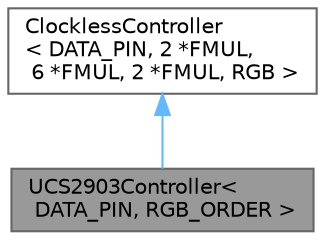 digraph "UCS2903Controller&lt; DATA_PIN, RGB_ORDER &gt;"
{
 // INTERACTIVE_SVG=YES
 // LATEX_PDF_SIZE
  bgcolor="transparent";
  edge [fontname=Helvetica,fontsize=10,labelfontname=Helvetica,labelfontsize=10];
  node [fontname=Helvetica,fontsize=10,shape=box,height=0.2,width=0.4];
  Node1 [id="Node000001",label="UCS2903Controller\<\l DATA_PIN, RGB_ORDER \>",height=0.2,width=0.4,color="gray40", fillcolor="grey60", style="filled", fontcolor="black",tooltip="UCS2903 controller class."];
  Node2 -> Node1 [id="edge1_Node000001_Node000002",dir="back",color="steelblue1",style="solid",tooltip=" "];
  Node2 [id="Node000002",label="ClocklessController\l\< DATA_PIN, 2 *FMUL,\l 6 *FMUL, 2 *FMUL, RGB \>",height=0.2,width=0.4,color="gray40", fillcolor="white", style="filled",tooltip=" "];
}
